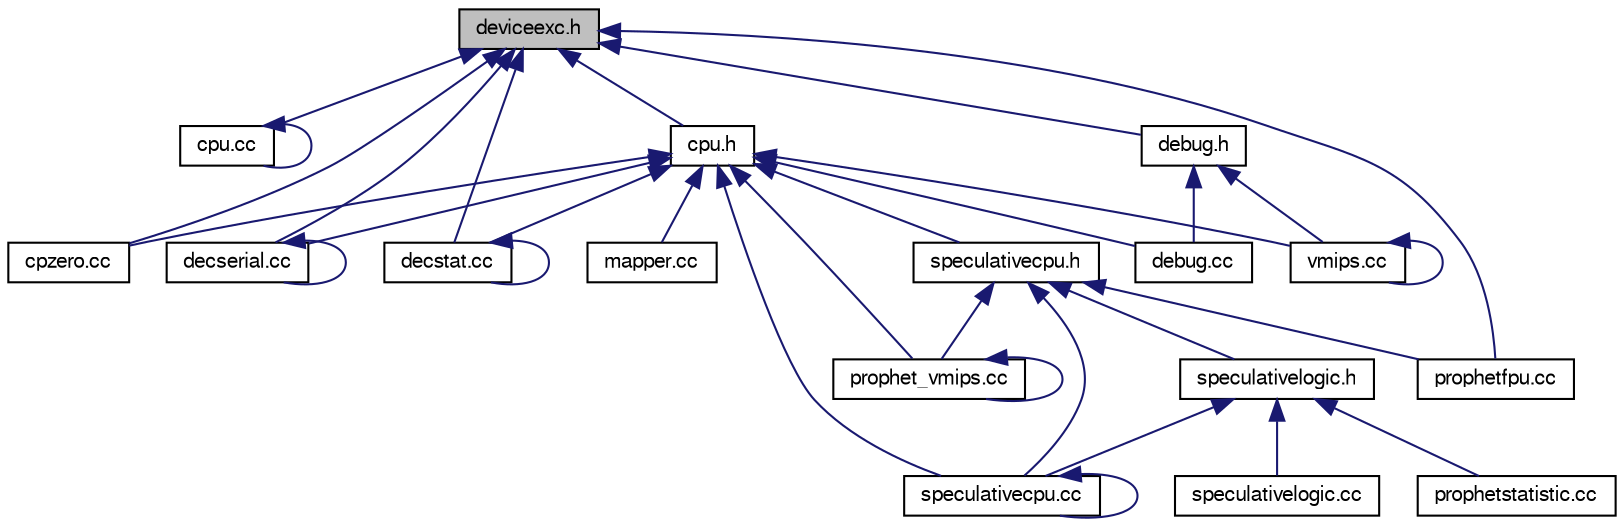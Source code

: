digraph G
{
  edge [fontname="FreeSans",fontsize="10",labelfontname="FreeSans",labelfontsize="10"];
  node [fontname="FreeSans",fontsize="10",shape=record];
  Node1 [label="deviceexc.h",height=0.2,width=0.4,color="black", fillcolor="grey75", style="filled" fontcolor="black"];
  Node1 -> Node2 [dir=back,color="midnightblue",fontsize="10",style="solid"];
  Node2 [label="cpu.cc",height=0.2,width=0.4,color="black", fillcolor="white", style="filled",URL="$cpu_8cc.html"];
  Node2 -> Node2 [dir=back,color="midnightblue",fontsize="10",style="solid"];
  Node1 -> Node3 [dir=back,color="midnightblue",fontsize="10",style="solid"];
  Node3 [label="cpu.h",height=0.2,width=0.4,color="black", fillcolor="white", style="filled",URL="$cpu_8h.html"];
  Node3 -> Node4 [dir=back,color="midnightblue",fontsize="10",style="solid"];
  Node4 [label="cpzero.cc",height=0.2,width=0.4,color="black", fillcolor="white", style="filled",URL="$cpzero_8cc.html"];
  Node3 -> Node5 [dir=back,color="midnightblue",fontsize="10",style="solid"];
  Node5 [label="debug.cc",height=0.2,width=0.4,color="black", fillcolor="white", style="filled",URL="$debug_8cc.html"];
  Node3 -> Node6 [dir=back,color="midnightblue",fontsize="10",style="solid"];
  Node6 [label="decserial.cc",height=0.2,width=0.4,color="black", fillcolor="white", style="filled",URL="$decserial_8cc.html"];
  Node6 -> Node6 [dir=back,color="midnightblue",fontsize="10",style="solid"];
  Node3 -> Node7 [dir=back,color="midnightblue",fontsize="10",style="solid"];
  Node7 [label="decstat.cc",height=0.2,width=0.4,color="black", fillcolor="white", style="filled",URL="$decstat_8cc.html"];
  Node7 -> Node7 [dir=back,color="midnightblue",fontsize="10",style="solid"];
  Node3 -> Node8 [dir=back,color="midnightblue",fontsize="10",style="solid"];
  Node8 [label="mapper.cc",height=0.2,width=0.4,color="black", fillcolor="white", style="filled",URL="$mapper_8cc.html"];
  Node3 -> Node9 [dir=back,color="midnightblue",fontsize="10",style="solid"];
  Node9 [label="prophet_vmips.cc",height=0.2,width=0.4,color="black", fillcolor="white", style="filled",URL="$prophet__vmips_8cc.html"];
  Node9 -> Node9 [dir=back,color="midnightblue",fontsize="10",style="solid"];
  Node3 -> Node10 [dir=back,color="midnightblue",fontsize="10",style="solid"];
  Node10 [label="speculativecpu.cc",height=0.2,width=0.4,color="black", fillcolor="white", style="filled",URL="$speculativecpu_8cc.html"];
  Node10 -> Node10 [dir=back,color="midnightblue",fontsize="10",style="solid"];
  Node3 -> Node11 [dir=back,color="midnightblue",fontsize="10",style="solid"];
  Node11 [label="speculativecpu.h",height=0.2,width=0.4,color="black", fillcolor="white", style="filled",URL="$speculativecpu_8h.html"];
  Node11 -> Node9 [dir=back,color="midnightblue",fontsize="10",style="solid"];
  Node11 -> Node12 [dir=back,color="midnightblue",fontsize="10",style="solid"];
  Node12 [label="prophetfpu.cc",height=0.2,width=0.4,color="black", fillcolor="white", style="filled",URL="$prophetfpu_8cc.html"];
  Node11 -> Node10 [dir=back,color="midnightblue",fontsize="10",style="solid"];
  Node11 -> Node13 [dir=back,color="midnightblue",fontsize="10",style="solid"];
  Node13 [label="speculativelogic.h",height=0.2,width=0.4,color="black", fillcolor="white", style="filled",URL="$speculativelogic_8h.html"];
  Node13 -> Node14 [dir=back,color="midnightblue",fontsize="10",style="solid"];
  Node14 [label="prophetstatistic.cc",height=0.2,width=0.4,color="black", fillcolor="white", style="filled",URL="$prophetstatistic_8cc.html"];
  Node13 -> Node10 [dir=back,color="midnightblue",fontsize="10",style="solid"];
  Node13 -> Node15 [dir=back,color="midnightblue",fontsize="10",style="solid"];
  Node15 [label="speculativelogic.cc",height=0.2,width=0.4,color="black", fillcolor="white", style="filled",URL="$speculativelogic_8cc.html"];
  Node3 -> Node16 [dir=back,color="midnightblue",fontsize="10",style="solid"];
  Node16 [label="vmips.cc",height=0.2,width=0.4,color="black", fillcolor="white", style="filled",URL="$vmips_8cc.html"];
  Node16 -> Node16 [dir=back,color="midnightblue",fontsize="10",style="solid"];
  Node1 -> Node4 [dir=back,color="midnightblue",fontsize="10",style="solid"];
  Node1 -> Node17 [dir=back,color="midnightblue",fontsize="10",style="solid"];
  Node17 [label="debug.h",height=0.2,width=0.4,color="black", fillcolor="white", style="filled",URL="$debug_8h.html"];
  Node17 -> Node5 [dir=back,color="midnightblue",fontsize="10",style="solid"];
  Node17 -> Node16 [dir=back,color="midnightblue",fontsize="10",style="solid"];
  Node1 -> Node6 [dir=back,color="midnightblue",fontsize="10",style="solid"];
  Node1 -> Node7 [dir=back,color="midnightblue",fontsize="10",style="solid"];
  Node1 -> Node12 [dir=back,color="midnightblue",fontsize="10",style="solid"];
}
